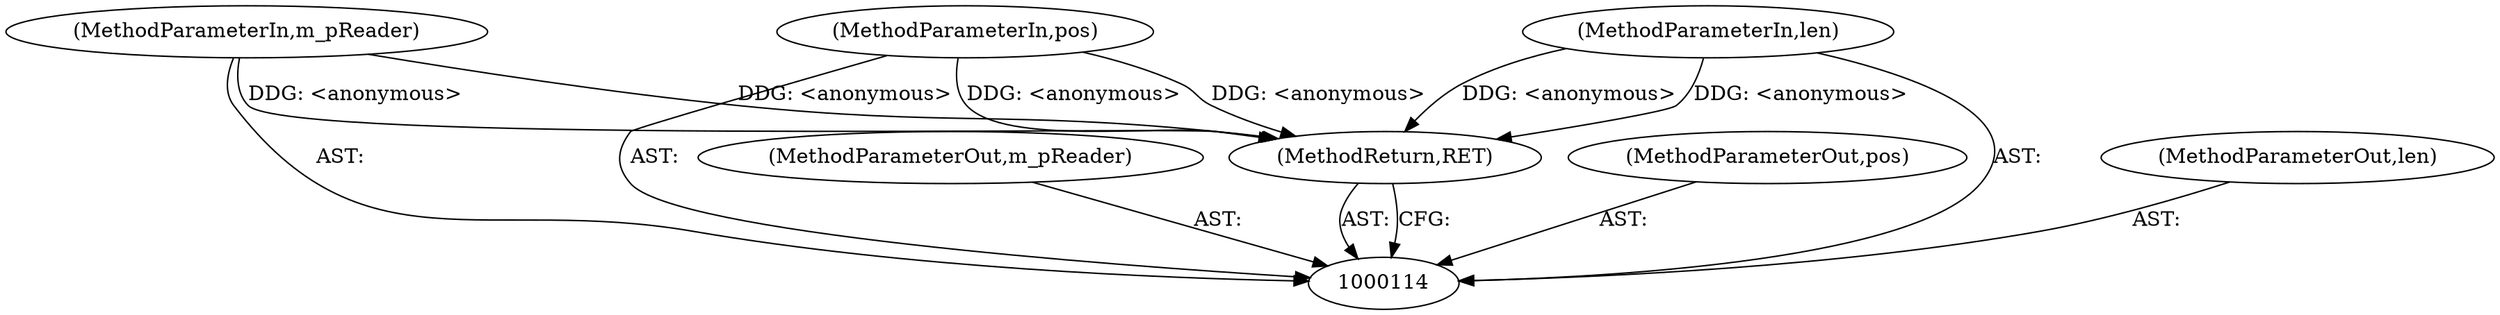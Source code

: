 digraph "0_Android_04839626ed859623901ebd3a5fd483982186b59d_21" {
"1000119" [label="(MethodReturn,RET)"];
"1000115" [label="(MethodParameterIn,m_pReader)"];
"1000146" [label="(MethodParameterOut,m_pReader)"];
"1000116" [label="(MethodParameterIn,pos)"];
"1000147" [label="(MethodParameterOut,pos)"];
"1000117" [label="(MethodParameterIn,len)"];
"1000148" [label="(MethodParameterOut,len)"];
"1000119" -> "1000114"  [label="AST: "];
"1000119" -> "1000114"  [label="CFG: "];
"1000117" -> "1000119"  [label="DDG: <anonymous>"];
"1000116" -> "1000119"  [label="DDG: <anonymous>"];
"1000115" -> "1000119"  [label="DDG: <anonymous>"];
"1000115" -> "1000114"  [label="AST: "];
"1000115" -> "1000119"  [label="DDG: <anonymous>"];
"1000146" -> "1000114"  [label="AST: "];
"1000116" -> "1000114"  [label="AST: "];
"1000116" -> "1000119"  [label="DDG: <anonymous>"];
"1000147" -> "1000114"  [label="AST: "];
"1000117" -> "1000114"  [label="AST: "];
"1000117" -> "1000119"  [label="DDG: <anonymous>"];
"1000148" -> "1000114"  [label="AST: "];
}
